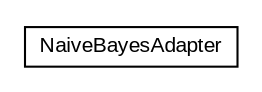 #!/usr/local/bin/dot
#
# Class diagram 
# Generated by UMLGraph version 5.3 (http://www.umlgraph.org/)
#

digraph G {
	edge [fontname="arial",fontsize=10,labelfontname="arial",labelfontsize=10];
	node [fontname="arial",fontsize=10,shape=plaintext];
	nodesep=0.25;
	ranksep=0.5;
	// weka.classifiers.bayes.NaiveBayesAdapter
	c3912 [label=<<table title="weka.classifiers.bayes.NaiveBayesAdapter" border="0" cellborder="1" cellspacing="0" cellpadding="2" port="p" href="./NaiveBayesAdapter.html">
		<tr><td><table border="0" cellspacing="0" cellpadding="1">
<tr><td align="center" balign="center"> NaiveBayesAdapter </td></tr>
		</table></td></tr>
		</table>>, fontname="arial", fontcolor="black", fontsize=10.0];
}

